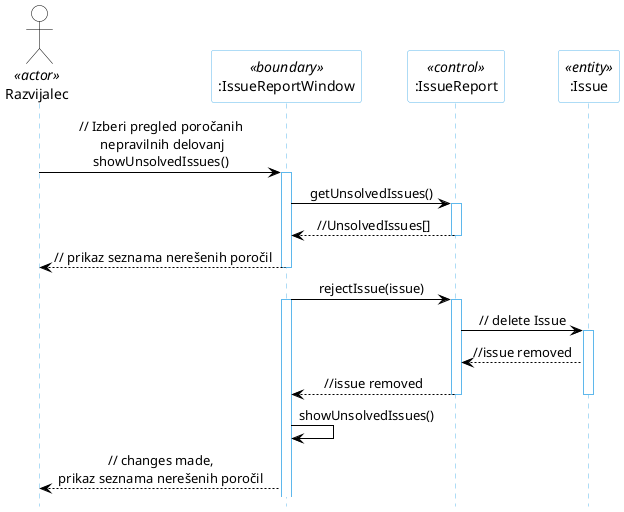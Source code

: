 @startuml urejanjeSeznamaOpravil
hide footbox

skinparam backgroundcolor transparent
skinparam defaultTextAlignment center
skinparam actorBorderColor black
skinparam actorBackgroundColor white
skinparam arrowColor black  
skinparam sequenceLifeLineBorderColor #5FB8EC
skinparam sequenceParticipantBorderColor #5FB8EC
skinparam sequenceParticipantBackgroundColor white

actor "Razvijalec" as dev<<actor>>
participant ":IssueReportWindow" as Vmesnik <<boundary>>
participant ":IssueReport" as report <<control>>
participant ":Issue" as issue <<entity>>

dev -> Vmesnik: // Izberi pregled poročanih\n nepravilnih delovanj\nshowUnsolvedIssues()

activate Vmesnik

Vmesnik -> report: getUnsolvedIssues()
activate report

Vmesnik <-- report: //UnsolvedIssues[]
deactivate report
dev <-- Vmesnik: // prikaz seznama nerešenih poročil
deactivate Vmesnik



Vmesnik -> report: rejectIssue(issue)
activate Vmesnik
activate report
report -> issue:// delete Issue
activate issue
report <-- issue: //issue removed
Vmesnik <-- report: //issue removed
deactivate report
deactivate issue

Vmesnik -> Vmesnik: showUnsolvedIssues()
dev <-- Vmesnik: // changes made,\nprikaz seznama nerešenih poročil

''tale je alternativni tok
